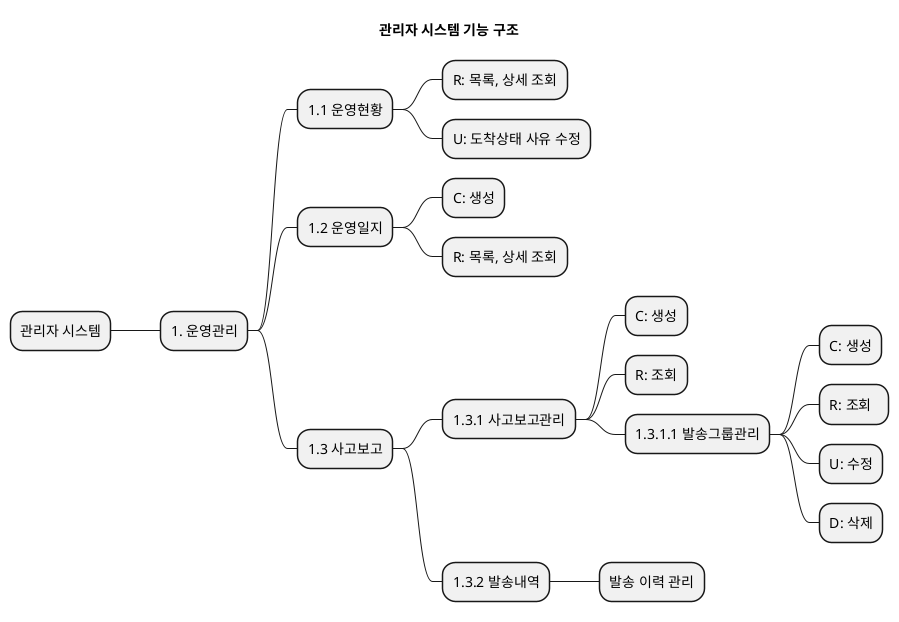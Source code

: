 @startmindmap 관리자 시스템 마인드맵

title 관리자 시스템 기능 구조

* 관리자 시스템
** 1. 운영관리
*** 1.1 운영현황
**** R: 목록, 상세 조회
**** U: 도착상태 사유 수정
*** 1.2 운영일지
**** C: 생성
**** R: 목록, 상세 조회
*** 1.3 사고보고
**** 1.3.1 사고보고관리
***** C: 생성
***** R: 조회
***** 1.3.1.1 발송그룹관리
****** C: 생성
****** R: 조회  
****** U: 수정
****** D: 삭제
**** 1.3.2 발송내역
***** 발송 이력 관리

@endmindmap